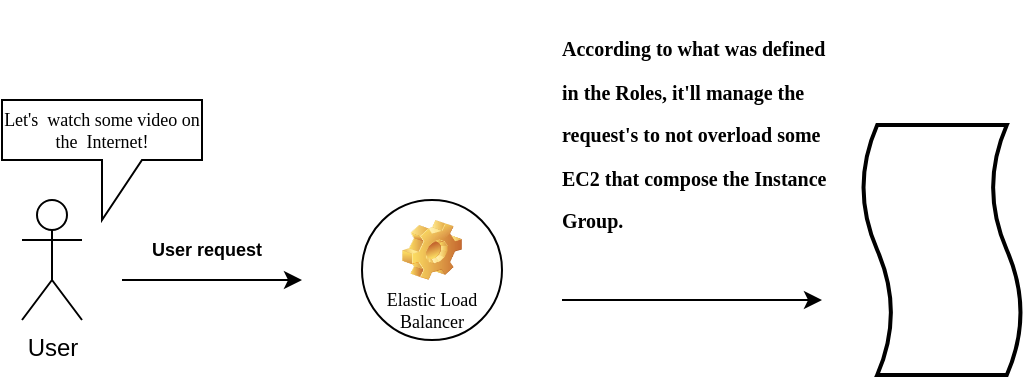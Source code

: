 <mxfile version="20.0.4" type="github">
  <diagram id="jTe92dpSTe3RsPwoJPdz" name="Page-1">
    <mxGraphModel dx="868" dy="450" grid="1" gridSize="10" guides="1" tooltips="1" connect="1" arrows="1" fold="1" page="1" pageScale="1" pageWidth="850" pageHeight="1100" math="0" shadow="0">
      <root>
        <mxCell id="0" />
        <mxCell id="1" parent="0" />
        <mxCell id="9j3UkzVrM6BfzUg-JPx_-1" value="User" style="shape=umlActor;verticalLabelPosition=bottom;verticalAlign=top;html=1;outlineConnect=0;" vertex="1" parent="1">
          <mxGeometry x="160" y="140" width="30" height="60" as="geometry" />
        </mxCell>
        <mxCell id="9j3UkzVrM6BfzUg-JPx_-4" value="" style="endArrow=classic;html=1;rounded=0;" edge="1" parent="1">
          <mxGeometry width="50" height="50" relative="1" as="geometry">
            <mxPoint x="210" y="180" as="sourcePoint" />
            <mxPoint x="300" y="180" as="targetPoint" />
          </mxGeometry>
        </mxCell>
        <mxCell id="9j3UkzVrM6BfzUg-JPx_-5" value="&lt;h1&gt;&lt;font style=&quot;font-size: 9px;&quot;&gt;User request&lt;/font&gt;&lt;/h1&gt;" style="text;html=1;strokeColor=none;fillColor=none;spacing=5;spacingTop=-20;whiteSpace=wrap;overflow=hidden;rounded=0;" vertex="1" parent="1">
          <mxGeometry x="220" y="140" width="100" height="30" as="geometry" />
        </mxCell>
        <mxCell id="9j3UkzVrM6BfzUg-JPx_-6" value="Let&#39;s&amp;nbsp; watch some video on the&amp;nbsp; Internet!" style="shape=callout;whiteSpace=wrap;html=1;perimeter=calloutPerimeter;fontFamily=Times New Roman;fontSize=9;" vertex="1" parent="1">
          <mxGeometry x="150" y="90" width="100" height="60" as="geometry" />
        </mxCell>
        <mxCell id="9j3UkzVrM6BfzUg-JPx_-7" value="" style="ellipse;whiteSpace=wrap;html=1;aspect=fixed;fontFamily=Times New Roman;fontSize=9;align=center;" vertex="1" parent="1">
          <mxGeometry x="330" y="140" width="70" height="70" as="geometry" />
        </mxCell>
        <mxCell id="9j3UkzVrM6BfzUg-JPx_-8" value="Elastic Load Balancer" style="text;html=1;strokeColor=none;fillColor=none;align=center;verticalAlign=middle;whiteSpace=wrap;rounded=0;fontFamily=Times New Roman;fontSize=9;" vertex="1" parent="1">
          <mxGeometry x="335" y="180" width="60" height="30" as="geometry" />
        </mxCell>
        <mxCell id="9j3UkzVrM6BfzUg-JPx_-9" value="" style="shape=image;html=1;verticalLabelPosition=bottom;verticalAlign=top;imageAspect=0;image=img/clipart/Gear_128x128.png;fontFamily=Times New Roman;fontSize=9;" vertex="1" parent="1">
          <mxGeometry x="350" y="150" width="30" height="30" as="geometry" />
        </mxCell>
        <mxCell id="9j3UkzVrM6BfzUg-JPx_-11" value="" style="shape=tape;whiteSpace=wrap;html=1;strokeWidth=2;size=0.19;fontFamily=Times New Roman;fontSize=9;direction=south;" vertex="1" parent="1">
          <mxGeometry x="580" y="102.5" width="80" height="125" as="geometry" />
        </mxCell>
        <mxCell id="9j3UkzVrM6BfzUg-JPx_-12" value="" style="endArrow=classic;html=1;rounded=0;fontFamily=Times New Roman;fontSize=9;" edge="1" parent="1">
          <mxGeometry width="50" height="50" relative="1" as="geometry">
            <mxPoint x="430" y="190" as="sourcePoint" />
            <mxPoint x="560" y="190" as="targetPoint" />
          </mxGeometry>
        </mxCell>
        <mxCell id="9j3UkzVrM6BfzUg-JPx_-13" value="&lt;h1&gt;&lt;font style=&quot;font-size: 10px;&quot;&gt;According to what was defined in the Roles, it&#39;ll manage the request&#39;s to not overload some EC2 that compose the Instance Group.&lt;/font&gt;&lt;/h1&gt;" style="text;html=1;strokeColor=none;fillColor=none;spacing=5;spacingTop=-20;whiteSpace=wrap;overflow=hidden;rounded=0;fontFamily=Times New Roman;fontSize=9;" vertex="1" parent="1">
          <mxGeometry x="425" y="50" width="150" height="112.5" as="geometry" />
        </mxCell>
      </root>
    </mxGraphModel>
  </diagram>
</mxfile>
